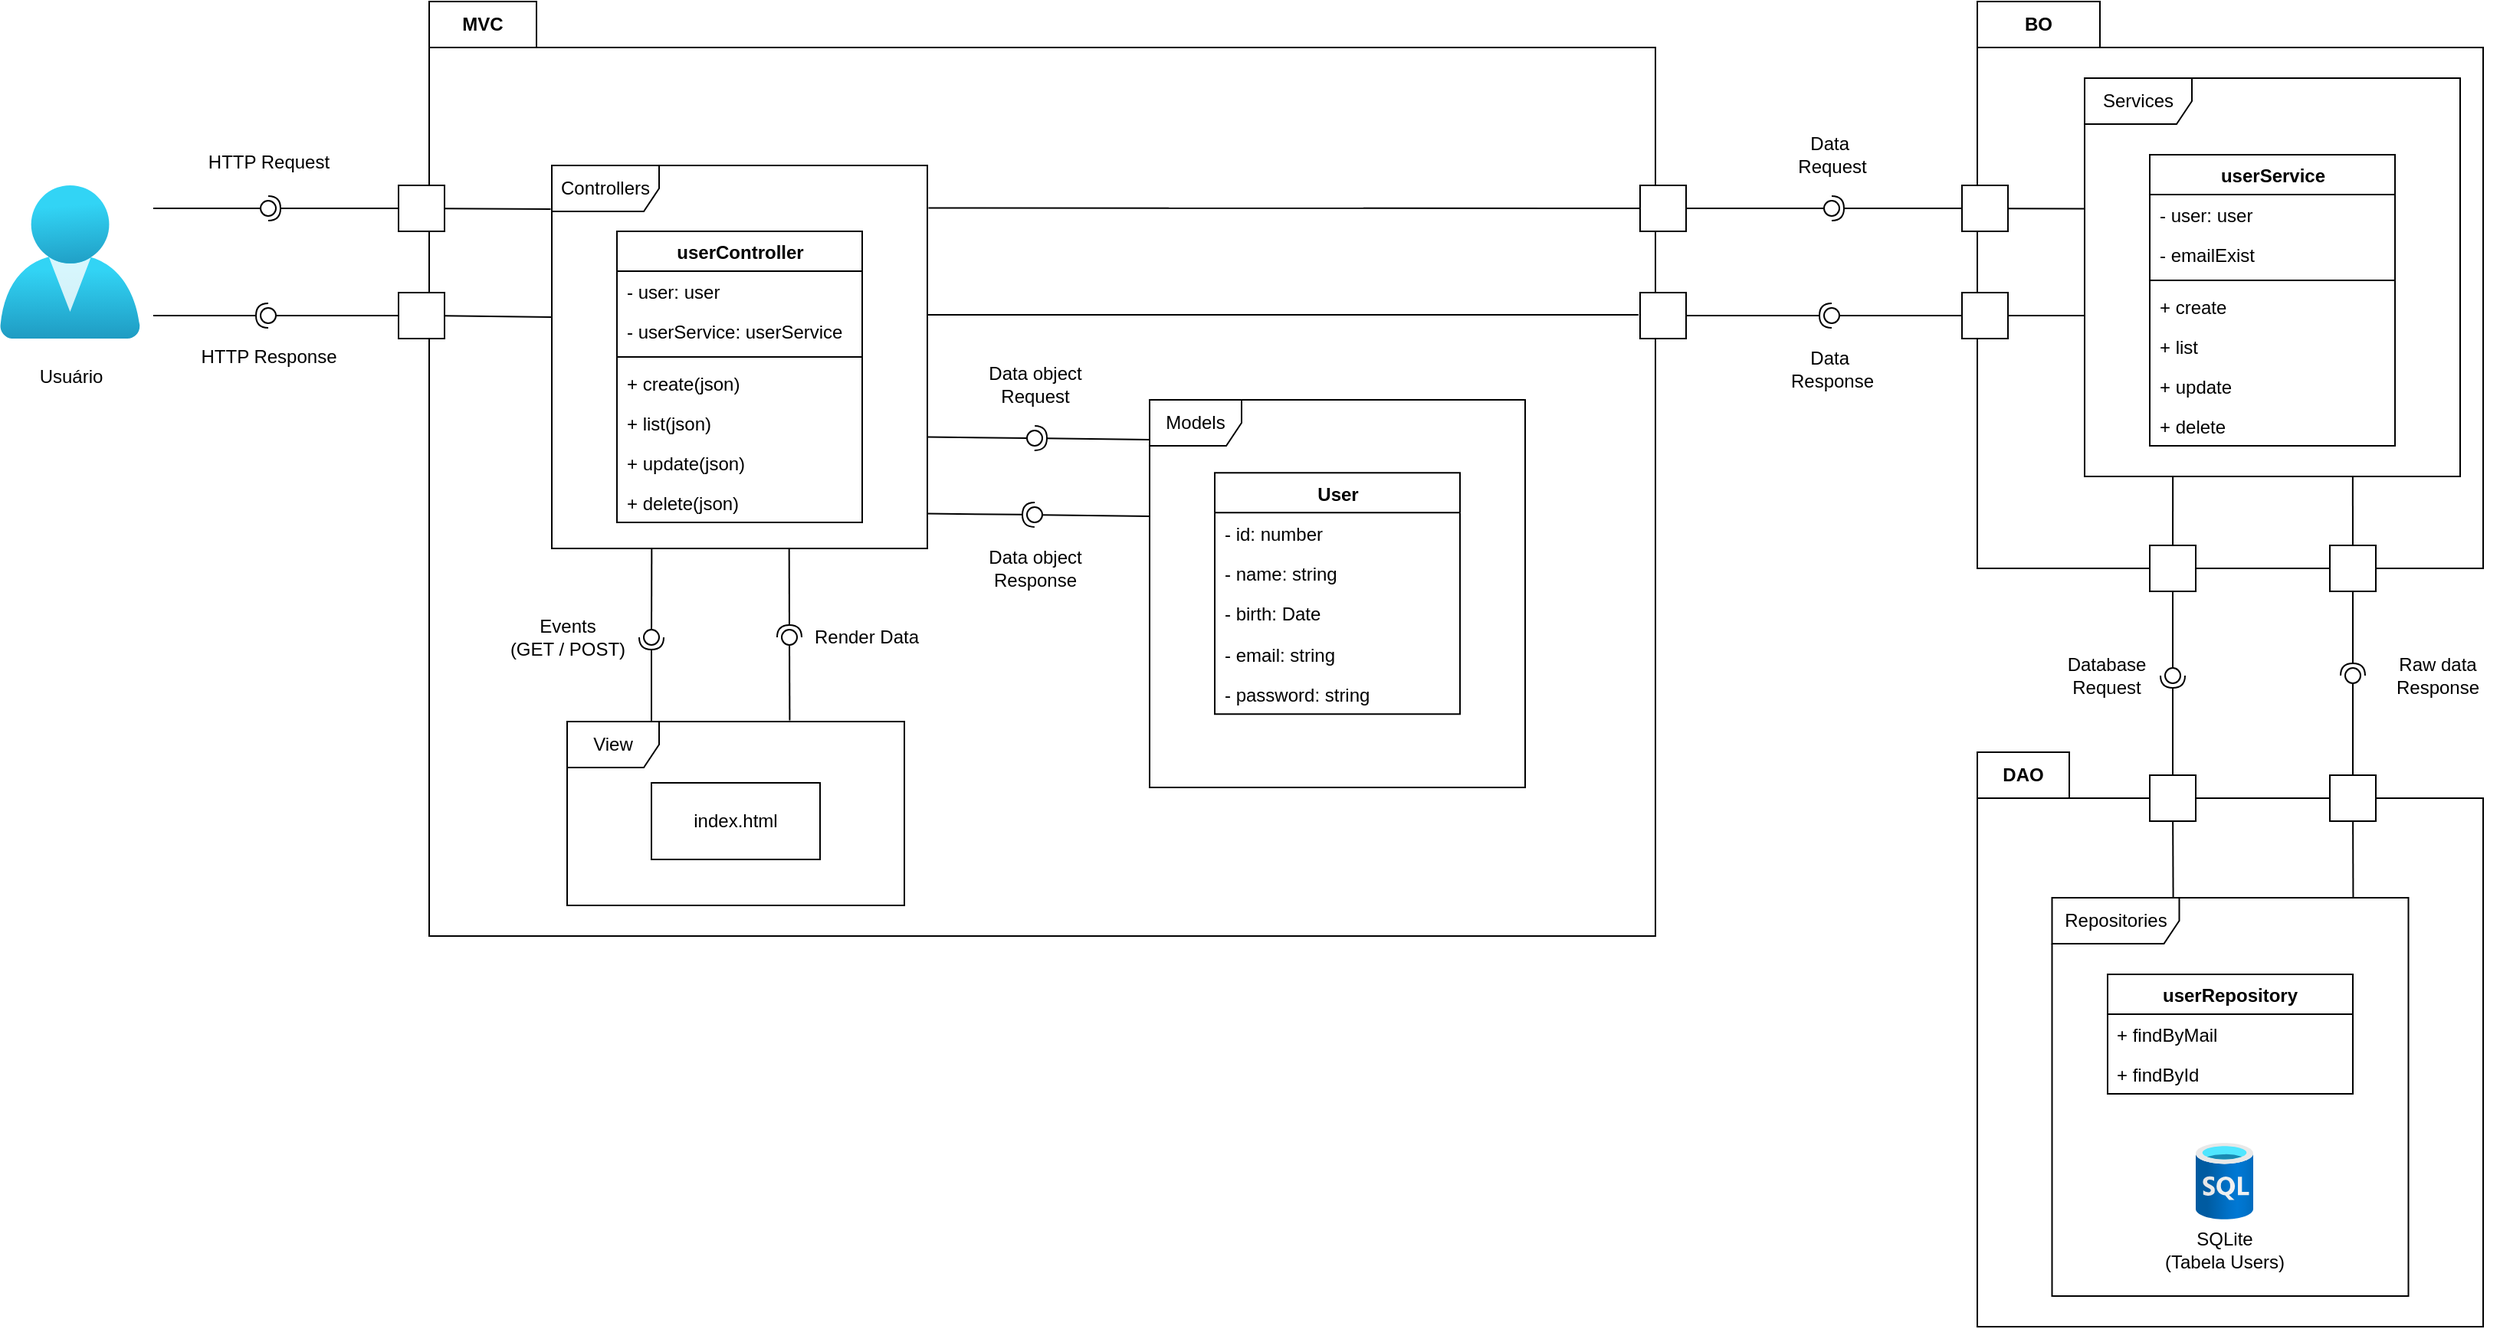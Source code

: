 <mxfile version="26.2.13">
  <diagram name="Atualização" id="VzDuWqRaXQA7QZk-H-lG">
    <mxGraphModel dx="924" dy="918" grid="1" gridSize="10" guides="1" tooltips="1" connect="1" arrows="1" fold="1" page="1" pageScale="1" pageWidth="827" pageHeight="1169" math="0" shadow="0">
      <root>
        <mxCell id="0" />
        <mxCell id="1" parent="0" />
        <mxCell id="c8jQrME3fnt5rOiOzMss-1" value="" style="image;aspect=fixed;html=1;points=[];align=center;fontSize=12;image=img/lib/azure2/identity/Users.svg;" parent="1" vertex="1">
          <mxGeometry x="940" y="210" width="91.43" height="100" as="geometry" />
        </mxCell>
        <mxCell id="c8jQrME3fnt5rOiOzMss-2" value="Usuário" style="text;html=1;align=center;verticalAlign=middle;resizable=0;points=[];autosize=1;strokeColor=none;fillColor=none;" parent="1" vertex="1">
          <mxGeometry x="955.72" y="320" width="60" height="30" as="geometry" />
        </mxCell>
        <mxCell id="c8jQrME3fnt5rOiOzMss-3" value="MVC" style="shape=folder;fontStyle=1;tabWidth=70;tabHeight=30;tabPosition=left;html=1;boundedLbl=1;labelInHeader=1;container=0;collapsible=0;whiteSpace=wrap;" parent="1" vertex="1">
          <mxGeometry x="1220" y="90" width="800" height="610" as="geometry" />
        </mxCell>
        <mxCell id="34Jqc-MmwKl0o0-0QdGp-11" value="" style="group" parent="1" vertex="1" connectable="0">
          <mxGeometry x="1310" y="560" width="220" height="120" as="geometry" />
        </mxCell>
        <mxCell id="DWd6SexhZ4o0Znv3LY-y-1" value="View" style="shape=umlFrame;whiteSpace=wrap;html=1;pointerEvents=0;shadow=0;" parent="34Jqc-MmwKl0o0-0QdGp-11" vertex="1">
          <mxGeometry width="220" height="120" as="geometry" />
        </mxCell>
        <mxCell id="DWd6SexhZ4o0Znv3LY-y-2" value="index.html" style="html=1;whiteSpace=wrap;" parent="34Jqc-MmwKl0o0-0QdGp-11" vertex="1">
          <mxGeometry x="55" y="40" width="110" height="50" as="geometry" />
        </mxCell>
        <mxCell id="34Jqc-MmwKl0o0-0QdGp-12" value="" style="group" parent="1" vertex="1" connectable="0">
          <mxGeometry x="1300" y="197" width="245" height="250" as="geometry" />
        </mxCell>
        <mxCell id="DWd6SexhZ4o0Znv3LY-y-10" value="Controllers" style="shape=umlFrame;whiteSpace=wrap;html=1;pointerEvents=0;width=70;height=30;" parent="34Jqc-MmwKl0o0-0QdGp-12" vertex="1">
          <mxGeometry width="245" height="250" as="geometry" />
        </mxCell>
        <mxCell id="DWd6SexhZ4o0Znv3LY-y-11" value="userController" style="swimlane;fontStyle=1;align=center;verticalAlign=top;childLayout=stackLayout;horizontal=1;startSize=26;horizontalStack=0;resizeParent=1;resizeParentMax=0;resizeLast=0;collapsible=1;marginBottom=0;whiteSpace=wrap;html=1;" parent="34Jqc-MmwKl0o0-0QdGp-12" vertex="1">
          <mxGeometry x="42.5" y="43" width="160" height="190" as="geometry" />
        </mxCell>
        <mxCell id="DWd6SexhZ4o0Znv3LY-y-12" value="- user: user" style="text;strokeColor=none;fillColor=none;align=left;verticalAlign=top;spacingLeft=4;spacingRight=4;overflow=hidden;rotatable=0;points=[[0,0.5],[1,0.5]];portConstraint=eastwest;whiteSpace=wrap;html=1;" parent="DWd6SexhZ4o0Znv3LY-y-11" vertex="1">
          <mxGeometry y="26" width="160" height="26" as="geometry" />
        </mxCell>
        <mxCell id="_AMsJBMfGugDP1ZQENXv-7" value="- userService: userService" style="text;strokeColor=none;fillColor=none;align=left;verticalAlign=top;spacingLeft=4;spacingRight=4;overflow=hidden;rotatable=0;points=[[0,0.5],[1,0.5]];portConstraint=eastwest;whiteSpace=wrap;html=1;" parent="DWd6SexhZ4o0Znv3LY-y-11" vertex="1">
          <mxGeometry y="52" width="160" height="26" as="geometry" />
        </mxCell>
        <mxCell id="DWd6SexhZ4o0Znv3LY-y-13" value="" style="line;strokeWidth=1;fillColor=none;align=left;verticalAlign=middle;spacingTop=-1;spacingLeft=3;spacingRight=3;rotatable=0;labelPosition=right;points=[];portConstraint=eastwest;strokeColor=inherit;" parent="DWd6SexhZ4o0Znv3LY-y-11" vertex="1">
          <mxGeometry y="78" width="160" height="8" as="geometry" />
        </mxCell>
        <mxCell id="DWd6SexhZ4o0Znv3LY-y-14" value="+ create(json)" style="text;strokeColor=none;fillColor=none;align=left;verticalAlign=top;spacingLeft=4;spacingRight=4;overflow=hidden;rotatable=0;points=[[0,0.5],[1,0.5]];portConstraint=eastwest;whiteSpace=wrap;html=1;" parent="DWd6SexhZ4o0Znv3LY-y-11" vertex="1">
          <mxGeometry y="86" width="160" height="26" as="geometry" />
        </mxCell>
        <mxCell id="DWd6SexhZ4o0Znv3LY-y-15" value="+ list(json)" style="text;strokeColor=none;fillColor=none;align=left;verticalAlign=top;spacingLeft=4;spacingRight=4;overflow=hidden;rotatable=0;points=[[0,0.5],[1,0.5]];portConstraint=eastwest;whiteSpace=wrap;html=1;" parent="DWd6SexhZ4o0Znv3LY-y-11" vertex="1">
          <mxGeometry y="112" width="160" height="26" as="geometry" />
        </mxCell>
        <mxCell id="DWd6SexhZ4o0Znv3LY-y-16" value="+ update(json)" style="text;strokeColor=none;fillColor=none;align=left;verticalAlign=top;spacingLeft=4;spacingRight=4;overflow=hidden;rotatable=0;points=[[0,0.5],[1,0.5]];portConstraint=eastwest;whiteSpace=wrap;html=1;" parent="DWd6SexhZ4o0Znv3LY-y-11" vertex="1">
          <mxGeometry y="138" width="160" height="26" as="geometry" />
        </mxCell>
        <mxCell id="DWd6SexhZ4o0Znv3LY-y-17" value="+ delete(json)" style="text;strokeColor=none;fillColor=none;align=left;verticalAlign=top;spacingLeft=4;spacingRight=4;overflow=hidden;rotatable=0;points=[[0,0.5],[1,0.5]];portConstraint=eastwest;whiteSpace=wrap;html=1;" parent="DWd6SexhZ4o0Znv3LY-y-11" vertex="1">
          <mxGeometry y="164" width="160" height="26" as="geometry" />
        </mxCell>
        <mxCell id="DsdAJ7uAf9FdxlnewxL9-2" value="" style="html=1;strokeColor=none;resizeWidth=1;resizeHeight=1;fillColor=none;part=1;connectable=0;allowArrows=0;deletable=0;whiteSpace=wrap;" parent="1" vertex="1">
          <mxGeometry x="2237.5" y="655" width="282.5" height="203" as="geometry">
            <mxPoint y="30" as="offset" />
          </mxGeometry>
        </mxCell>
        <mxCell id="nbx4ccASDViwXFDf85zo-10" value="" style="group" parent="1" vertex="1" connectable="0">
          <mxGeometry x="1690" y="350" width="245" height="253" as="geometry" />
        </mxCell>
        <mxCell id="DWd6SexhZ4o0Znv3LY-y-3" value="Models" style="shape=umlFrame;whiteSpace=wrap;html=1;pointerEvents=0;width=60;height=30;" parent="nbx4ccASDViwXFDf85zo-10" vertex="1">
          <mxGeometry width="245" height="253" as="geometry" />
        </mxCell>
        <mxCell id="DWd6SexhZ4o0Znv3LY-y-4" value="User" style="swimlane;fontStyle=1;align=center;verticalAlign=top;childLayout=stackLayout;horizontal=1;startSize=26;horizontalStack=0;resizeParent=1;resizeParentMax=0;resizeLast=0;collapsible=1;marginBottom=0;whiteSpace=wrap;html=1;" parent="nbx4ccASDViwXFDf85zo-10" vertex="1">
          <mxGeometry x="42.5" y="47.564" width="160" height="157.56" as="geometry">
            <mxRectangle x="760" y="300" width="70" height="30" as="alternateBounds" />
          </mxGeometry>
        </mxCell>
        <mxCell id="DWd6SexhZ4o0Znv3LY-y-5" value="- id: number" style="text;strokeColor=none;fillColor=none;align=left;verticalAlign=top;spacingLeft=4;spacingRight=4;overflow=hidden;rotatable=0;points=[[0,0.5],[1,0.5]];portConstraint=eastwest;whiteSpace=wrap;html=1;" parent="DWd6SexhZ4o0Znv3LY-y-4" vertex="1">
          <mxGeometry y="26" width="160" height="26.312" as="geometry" />
        </mxCell>
        <mxCell id="DWd6SexhZ4o0Znv3LY-y-6" value="- name: string" style="text;strokeColor=none;fillColor=none;align=left;verticalAlign=top;spacingLeft=4;spacingRight=4;overflow=hidden;rotatable=0;points=[[0,0.5],[1,0.5]];portConstraint=eastwest;whiteSpace=wrap;html=1;" parent="DWd6SexhZ4o0Znv3LY-y-4" vertex="1">
          <mxGeometry y="52.312" width="160" height="26.312" as="geometry" />
        </mxCell>
        <mxCell id="DWd6SexhZ4o0Znv3LY-y-7" value="- birth: Date" style="text;strokeColor=none;fillColor=none;align=left;verticalAlign=top;spacingLeft=4;spacingRight=4;overflow=hidden;rotatable=0;points=[[0,0.5],[1,0.5]];portConstraint=eastwest;whiteSpace=wrap;html=1;" parent="DWd6SexhZ4o0Znv3LY-y-4" vertex="1">
          <mxGeometry y="78.624" width="160" height="26.312" as="geometry" />
        </mxCell>
        <mxCell id="DWd6SexhZ4o0Znv3LY-y-8" value="- email: string" style="text;strokeColor=none;fillColor=none;align=left;verticalAlign=top;spacingLeft=4;spacingRight=4;overflow=hidden;rotatable=0;points=[[0,0.5],[1,0.5]];portConstraint=eastwest;whiteSpace=wrap;html=1;" parent="DWd6SexhZ4o0Znv3LY-y-4" vertex="1">
          <mxGeometry y="104.936" width="160" height="26.312" as="geometry" />
        </mxCell>
        <mxCell id="DWd6SexhZ4o0Znv3LY-y-9" value="- password: string" style="text;strokeColor=none;fillColor=none;align=left;verticalAlign=top;spacingLeft=4;spacingRight=4;overflow=hidden;rotatable=0;points=[[0,0.5],[1,0.5]];portConstraint=eastwest;whiteSpace=wrap;html=1;" parent="DWd6SexhZ4o0Znv3LY-y-4" vertex="1">
          <mxGeometry y="131.248" width="160" height="26.312" as="geometry" />
        </mxCell>
        <mxCell id="0CC2OAxYhJhXeJPqgxm6-1" value="" style="html=1;rounded=0;" parent="1" vertex="1">
          <mxGeometry x="1200" y="210" width="30" height="30" as="geometry" />
        </mxCell>
        <mxCell id="0CC2OAxYhJhXeJPqgxm6-4" value="" style="html=1;rounded=0;" parent="1" vertex="1">
          <mxGeometry x="1200" y="280" width="30" height="30" as="geometry" />
        </mxCell>
        <mxCell id="0CC2OAxYhJhXeJPqgxm6-5" value="" style="rounded=0;orthogonalLoop=1;jettySize=auto;html=1;endArrow=halfCircle;endFill=0;endSize=6;strokeWidth=1;sketch=0;" parent="1" source="0CC2OAxYhJhXeJPqgxm6-1" target="0CC2OAxYhJhXeJPqgxm6-7" edge="1">
          <mxGeometry relative="1" as="geometry">
            <mxPoint x="1280" y="325" as="sourcePoint" />
          </mxGeometry>
        </mxCell>
        <mxCell id="0CC2OAxYhJhXeJPqgxm6-6" value="" style="rounded=0;orthogonalLoop=1;jettySize=auto;html=1;endArrow=oval;endFill=0;sketch=0;sourcePerimeterSpacing=0;targetPerimeterSpacing=0;endSize=10;" parent="1" target="0CC2OAxYhJhXeJPqgxm6-7" edge="1">
          <mxGeometry relative="1" as="geometry">
            <mxPoint x="1040" y="225" as="sourcePoint" />
          </mxGeometry>
        </mxCell>
        <mxCell id="0CC2OAxYhJhXeJPqgxm6-7" value="" style="ellipse;whiteSpace=wrap;html=1;align=center;aspect=fixed;fillColor=none;strokeColor=none;resizable=0;perimeter=centerPerimeter;rotatable=0;allowArrows=0;points=[];outlineConnect=1;" parent="1" vertex="1">
          <mxGeometry x="1110" y="220" width="10" height="10" as="geometry" />
        </mxCell>
        <mxCell id="EeE9-qU7ZfNwyQPFn_cD-1" value="" style="rounded=0;orthogonalLoop=1;jettySize=auto;html=1;endArrow=halfCircle;endFill=0;endSize=6;strokeWidth=1;sketch=0;" parent="1" target="EeE9-qU7ZfNwyQPFn_cD-3" edge="1">
          <mxGeometry relative="1" as="geometry">
            <mxPoint x="1040" y="295" as="sourcePoint" />
          </mxGeometry>
        </mxCell>
        <mxCell id="EeE9-qU7ZfNwyQPFn_cD-2" value="" style="rounded=0;orthogonalLoop=1;jettySize=auto;html=1;endArrow=oval;endFill=0;sketch=0;sourcePerimeterSpacing=0;targetPerimeterSpacing=0;endSize=10;" parent="1" source="0CC2OAxYhJhXeJPqgxm6-4" target="EeE9-qU7ZfNwyQPFn_cD-3" edge="1">
          <mxGeometry relative="1" as="geometry">
            <mxPoint x="1170" y="275" as="sourcePoint" />
          </mxGeometry>
        </mxCell>
        <mxCell id="EeE9-qU7ZfNwyQPFn_cD-3" value="" style="ellipse;whiteSpace=wrap;html=1;align=center;aspect=fixed;fillColor=none;strokeColor=none;resizable=0;perimeter=centerPerimeter;rotatable=0;allowArrows=0;points=[];outlineConnect=1;" parent="1" vertex="1">
          <mxGeometry x="1110" y="290" width="10" height="10" as="geometry" />
        </mxCell>
        <mxCell id="NHypde6mg1Lnjsp9_-ev-1" value="HTTP Request" style="text;html=1;align=center;verticalAlign=middle;resizable=0;points=[];autosize=1;strokeColor=none;fillColor=none;" parent="1" vertex="1">
          <mxGeometry x="1065" y="180" width="100" height="30" as="geometry" />
        </mxCell>
        <mxCell id="mA3DSsyI6r67D0hG2e7t-1" value="HTTP Response" style="text;html=1;align=center;verticalAlign=middle;resizable=0;points=[];autosize=1;strokeColor=none;fillColor=none;" parent="1" vertex="1">
          <mxGeometry x="1060" y="307" width="110" height="30" as="geometry" />
        </mxCell>
        <mxCell id="wwPSnV2CTyXLGhhKyobP-3" value="" style="endArrow=none;html=1;rounded=0;entryX=-0.003;entryY=0.114;entryDx=0;entryDy=0;entryPerimeter=0;" parent="1" source="0CC2OAxYhJhXeJPqgxm6-1" target="DWd6SexhZ4o0Znv3LY-y-10" edge="1">
          <mxGeometry width="50" height="50" relative="1" as="geometry">
            <mxPoint x="1320" y="310" as="sourcePoint" />
            <mxPoint x="1370" y="260" as="targetPoint" />
          </mxGeometry>
        </mxCell>
        <mxCell id="wwPSnV2CTyXLGhhKyobP-4" value="" style="endArrow=none;html=1;rounded=0;" parent="1" source="0CC2OAxYhJhXeJPqgxm6-4" edge="1">
          <mxGeometry width="50" height="50" relative="1" as="geometry">
            <mxPoint x="1320" y="310" as="sourcePoint" />
            <mxPoint x="1300" y="296" as="targetPoint" />
          </mxGeometry>
        </mxCell>
        <mxCell id="AVn4gOU2MKbjJYuqz2pO-1" value="" style="rounded=0;orthogonalLoop=1;jettySize=auto;html=1;endArrow=halfCircle;endFill=0;endSize=6;strokeWidth=1;sketch=0;" parent="1" target="AVn4gOU2MKbjJYuqz2pO-3" edge="1">
          <mxGeometry relative="1" as="geometry">
            <mxPoint x="1690" y="376" as="sourcePoint" />
          </mxGeometry>
        </mxCell>
        <mxCell id="AVn4gOU2MKbjJYuqz2pO-2" value="" style="rounded=0;orthogonalLoop=1;jettySize=auto;html=1;endArrow=oval;endFill=0;sketch=0;sourcePerimeterSpacing=0;targetPerimeterSpacing=0;endSize=10;exitX=1.002;exitY=0.709;exitDx=0;exitDy=0;exitPerimeter=0;" parent="1" source="DWd6SexhZ4o0Znv3LY-y-10" target="AVn4gOU2MKbjJYuqz2pO-3" edge="1">
          <mxGeometry relative="1" as="geometry">
            <mxPoint x="1650" y="335" as="sourcePoint" />
          </mxGeometry>
        </mxCell>
        <mxCell id="AVn4gOU2MKbjJYuqz2pO-3" value="" style="ellipse;whiteSpace=wrap;html=1;align=center;aspect=fixed;fillColor=none;strokeColor=none;resizable=0;perimeter=centerPerimeter;rotatable=0;allowArrows=0;points=[];outlineConnect=1;" parent="1" vertex="1">
          <mxGeometry x="1610" y="370" width="10" height="10" as="geometry" />
        </mxCell>
        <mxCell id="1sxHXUsFtJAXMX4OD3j4-1" value="" style="rounded=0;orthogonalLoop=1;jettySize=auto;html=1;endArrow=halfCircle;endFill=0;endSize=6;strokeWidth=1;sketch=0;exitX=1;exitY=0.909;exitDx=0;exitDy=0;exitPerimeter=0;" parent="1" source="DWd6SexhZ4o0Znv3LY-y-10" target="1sxHXUsFtJAXMX4OD3j4-3" edge="1">
          <mxGeometry relative="1" as="geometry">
            <mxPoint x="1550" y="424" as="sourcePoint" />
          </mxGeometry>
        </mxCell>
        <mxCell id="1sxHXUsFtJAXMX4OD3j4-2" value="" style="rounded=0;orthogonalLoop=1;jettySize=auto;html=1;endArrow=oval;endFill=0;sketch=0;sourcePerimeterSpacing=0;targetPerimeterSpacing=0;endSize=10;" parent="1" target="1sxHXUsFtJAXMX4OD3j4-3" edge="1">
          <mxGeometry relative="1" as="geometry">
            <mxPoint x="1690" y="426" as="sourcePoint" />
          </mxGeometry>
        </mxCell>
        <mxCell id="1sxHXUsFtJAXMX4OD3j4-3" value="" style="ellipse;whiteSpace=wrap;html=1;align=center;aspect=fixed;fillColor=none;strokeColor=none;resizable=0;perimeter=centerPerimeter;rotatable=0;allowArrows=0;points=[];outlineConnect=1;" parent="1" vertex="1">
          <mxGeometry x="1610" y="420" width="10" height="10" as="geometry" />
        </mxCell>
        <mxCell id="j_OXnM-JxhQQ7ygkO0Mj-1" value="Data object&lt;div&gt;Request&lt;/div&gt;" style="text;html=1;align=center;verticalAlign=middle;resizable=0;points=[];autosize=1;strokeColor=none;fillColor=none;" parent="1" vertex="1">
          <mxGeometry x="1575" y="320" width="80" height="40" as="geometry" />
        </mxCell>
        <mxCell id="uSoIaVkswLJ2dp4BAqMq-1" value="Data object&lt;div&gt;Response&lt;/div&gt;" style="text;html=1;align=center;verticalAlign=middle;resizable=0;points=[];autosize=1;strokeColor=none;fillColor=none;" parent="1" vertex="1">
          <mxGeometry x="1575" y="440" width="80" height="40" as="geometry" />
        </mxCell>
        <mxCell id="Z_NDM8bF3_LGKxgrnC12-1" value="" style="rounded=0;orthogonalLoop=1;jettySize=auto;html=1;endArrow=halfCircle;endFill=0;endSize=6;strokeWidth=1;sketch=0;exitX=0.25;exitY=-0.004;exitDx=0;exitDy=0;exitPerimeter=0;" parent="1" source="DWd6SexhZ4o0Znv3LY-y-1" target="Z_NDM8bF3_LGKxgrnC12-3" edge="1">
          <mxGeometry relative="1" as="geometry">
            <mxPoint x="1620" y="405" as="sourcePoint" />
          </mxGeometry>
        </mxCell>
        <mxCell id="Z_NDM8bF3_LGKxgrnC12-2" value="" style="rounded=0;orthogonalLoop=1;jettySize=auto;html=1;endArrow=oval;endFill=0;sketch=0;sourcePerimeterSpacing=0;targetPerimeterSpacing=0;endSize=10;exitX=0.266;exitY=1.002;exitDx=0;exitDy=0;exitPerimeter=0;" parent="1" source="DWd6SexhZ4o0Znv3LY-y-10" target="Z_NDM8bF3_LGKxgrnC12-3" edge="1">
          <mxGeometry relative="1" as="geometry">
            <mxPoint x="1580" y="405" as="sourcePoint" />
          </mxGeometry>
        </mxCell>
        <mxCell id="Z_NDM8bF3_LGKxgrnC12-3" value="" style="ellipse;whiteSpace=wrap;html=1;align=center;aspect=fixed;fillColor=none;strokeColor=none;resizable=0;perimeter=centerPerimeter;rotatable=0;allowArrows=0;points=[];outlineConnect=1;" parent="1" vertex="1">
          <mxGeometry x="1360" y="500" width="10" height="10" as="geometry" />
        </mxCell>
        <mxCell id="H2l8OedYrXygQlphIoes-1" value="" style="rounded=0;orthogonalLoop=1;jettySize=auto;html=1;endArrow=halfCircle;endFill=0;endSize=6;strokeWidth=1;sketch=0;exitX=0.632;exitY=1;exitDx=0;exitDy=0;exitPerimeter=0;" parent="1" source="DWd6SexhZ4o0Znv3LY-y-10" target="H2l8OedYrXygQlphIoes-3" edge="1">
          <mxGeometry relative="1" as="geometry">
            <mxPoint x="1450" y="450" as="sourcePoint" />
          </mxGeometry>
        </mxCell>
        <mxCell id="H2l8OedYrXygQlphIoes-2" value="" style="rounded=0;orthogonalLoop=1;jettySize=auto;html=1;endArrow=oval;endFill=0;sketch=0;sourcePerimeterSpacing=0;targetPerimeterSpacing=0;endSize=10;exitX=0.66;exitY=-0.006;exitDx=0;exitDy=0;exitPerimeter=0;" parent="1" source="DWd6SexhZ4o0Znv3LY-y-1" target="H2l8OedYrXygQlphIoes-3" edge="1">
          <mxGeometry relative="1" as="geometry">
            <mxPoint x="1440" y="495" as="sourcePoint" />
          </mxGeometry>
        </mxCell>
        <mxCell id="H2l8OedYrXygQlphIoes-3" value="" style="ellipse;whiteSpace=wrap;html=1;align=center;aspect=fixed;fillColor=none;strokeColor=none;resizable=0;perimeter=centerPerimeter;rotatable=0;allowArrows=0;points=[];outlineConnect=1;" parent="1" vertex="1">
          <mxGeometry x="1450" y="500" width="10" height="10" as="geometry" />
        </mxCell>
        <mxCell id="GuJXoGsQFjhVKwPXx_Sg-1" value="&lt;span style=&quot;background-color: transparent; color: light-dark(rgb(0, 0, 0), rgb(255, 255, 255));&quot;&gt;Events&lt;/span&gt;&lt;div&gt;(GET / POST)&lt;/div&gt;" style="text;html=1;align=center;verticalAlign=middle;resizable=0;points=[];autosize=1;strokeColor=none;fillColor=none;" parent="1" vertex="1">
          <mxGeometry x="1260" y="485" width="100" height="40" as="geometry" />
        </mxCell>
        <mxCell id="_AMsJBMfGugDP1ZQENXv-1" value="Render Data" style="text;html=1;align=center;verticalAlign=middle;resizable=0;points=[];autosize=1;strokeColor=none;fillColor=none;" parent="1" vertex="1">
          <mxGeometry x="1460" y="490" width="90" height="30" as="geometry" />
        </mxCell>
        <mxCell id="_AMsJBMfGugDP1ZQENXv-2" value="" style="html=1;rounded=0;" parent="1" vertex="1">
          <mxGeometry x="2010" y="210" width="30" height="30" as="geometry" />
        </mxCell>
        <mxCell id="_AMsJBMfGugDP1ZQENXv-3" value="" style="html=1;rounded=0;" parent="1" vertex="1">
          <mxGeometry x="2010" y="280" width="30" height="30" as="geometry" />
        </mxCell>
        <mxCell id="_AMsJBMfGugDP1ZQENXv-4" value="" style="endArrow=none;html=1;rounded=0;exitX=1.003;exitY=0.111;exitDx=0;exitDy=0;exitPerimeter=0;" parent="1" source="DWd6SexhZ4o0Znv3LY-y-10" target="_AMsJBMfGugDP1ZQENXv-2" edge="1">
          <mxGeometry width="50" height="50" relative="1" as="geometry">
            <mxPoint x="1760" y="370" as="sourcePoint" />
            <mxPoint x="1810" y="320" as="targetPoint" />
          </mxGeometry>
        </mxCell>
        <mxCell id="_AMsJBMfGugDP1ZQENXv-5" value="" style="endArrow=none;html=1;rounded=0;exitX=1.003;exitY=0.111;exitDx=0;exitDy=0;exitPerimeter=0;" parent="1" edge="1">
          <mxGeometry width="50" height="50" relative="1" as="geometry">
            <mxPoint x="1545" y="294.52" as="sourcePoint" />
            <mxPoint x="2009" y="294.52" as="targetPoint" />
          </mxGeometry>
        </mxCell>
        <mxCell id="z1_fMm11V1FeOPK-AZ0X-1" value="" style="rounded=0;orthogonalLoop=1;jettySize=auto;html=1;endArrow=halfCircle;endFill=0;endSize=6;strokeWidth=1;sketch=0;" parent="1" source="z1_fMm11V1FeOPK-AZ0X-4" target="z1_fMm11V1FeOPK-AZ0X-3" edge="1">
          <mxGeometry relative="1" as="geometry">
            <mxPoint x="1970" y="445" as="sourcePoint" />
          </mxGeometry>
        </mxCell>
        <mxCell id="z1_fMm11V1FeOPK-AZ0X-2" value="" style="rounded=0;orthogonalLoop=1;jettySize=auto;html=1;endArrow=oval;endFill=0;sketch=0;sourcePerimeterSpacing=0;targetPerimeterSpacing=0;endSize=10;" parent="1" source="_AMsJBMfGugDP1ZQENXv-2" target="z1_fMm11V1FeOPK-AZ0X-3" edge="1">
          <mxGeometry relative="1" as="geometry">
            <mxPoint x="1930" y="445" as="sourcePoint" />
          </mxGeometry>
        </mxCell>
        <mxCell id="z1_fMm11V1FeOPK-AZ0X-3" value="" style="ellipse;whiteSpace=wrap;html=1;align=center;aspect=fixed;fillColor=none;strokeColor=none;resizable=0;perimeter=centerPerimeter;rotatable=0;allowArrows=0;points=[];outlineConnect=1;" parent="1" vertex="1">
          <mxGeometry x="2130" y="220" width="10" height="10" as="geometry" />
        </mxCell>
        <mxCell id="34Jqc-MmwKl0o0-0QdGp-1" value="BO" style="shape=folder;fontStyle=1;tabWidth=80;tabHeight=30;tabPosition=left;html=1;boundedLbl=1;labelInHeader=1;container=0;collapsible=0;whiteSpace=wrap;" parent="1" vertex="1">
          <mxGeometry x="2230" y="90" width="330" height="370" as="geometry" />
        </mxCell>
        <mxCell id="34Jqc-MmwKl0o0-0QdGp-2" value="Services" style="shape=umlFrame;whiteSpace=wrap;html=1;pointerEvents=0;width=70;height=30;" parent="1" vertex="1">
          <mxGeometry x="2300" y="140" width="245" height="260" as="geometry" />
        </mxCell>
        <mxCell id="34Jqc-MmwKl0o0-0QdGp-3" value="userService" style="swimlane;fontStyle=1;align=center;verticalAlign=top;childLayout=stackLayout;horizontal=1;startSize=26;horizontalStack=0;resizeParent=1;resizeParentMax=0;resizeLast=0;collapsible=1;marginBottom=0;whiteSpace=wrap;html=1;" parent="1" vertex="1">
          <mxGeometry x="2342.5" y="190" width="160" height="190" as="geometry" />
        </mxCell>
        <mxCell id="34Jqc-MmwKl0o0-0QdGp-4" value="- user: user" style="text;strokeColor=none;fillColor=none;align=left;verticalAlign=top;spacingLeft=4;spacingRight=4;overflow=hidden;rotatable=0;points=[[0,0.5],[1,0.5]];portConstraint=eastwest;whiteSpace=wrap;html=1;" parent="34Jqc-MmwKl0o0-0QdGp-3" vertex="1">
          <mxGeometry y="26" width="160" height="26" as="geometry" />
        </mxCell>
        <mxCell id="34Jqc-MmwKl0o0-0QdGp-5" value="- emailExist" style="text;strokeColor=none;fillColor=none;align=left;verticalAlign=top;spacingLeft=4;spacingRight=4;overflow=hidden;rotatable=0;points=[[0,0.5],[1,0.5]];portConstraint=eastwest;whiteSpace=wrap;html=1;" parent="34Jqc-MmwKl0o0-0QdGp-3" vertex="1">
          <mxGeometry y="52" width="160" height="26" as="geometry" />
        </mxCell>
        <mxCell id="34Jqc-MmwKl0o0-0QdGp-6" value="" style="line;strokeWidth=1;fillColor=none;align=left;verticalAlign=middle;spacingTop=-1;spacingLeft=3;spacingRight=3;rotatable=0;labelPosition=right;points=[];portConstraint=eastwest;strokeColor=inherit;" parent="34Jqc-MmwKl0o0-0QdGp-3" vertex="1">
          <mxGeometry y="78" width="160" height="8" as="geometry" />
        </mxCell>
        <mxCell id="34Jqc-MmwKl0o0-0QdGp-7" value="+ create" style="text;strokeColor=none;fillColor=none;align=left;verticalAlign=top;spacingLeft=4;spacingRight=4;overflow=hidden;rotatable=0;points=[[0,0.5],[1,0.5]];portConstraint=eastwest;whiteSpace=wrap;html=1;" parent="34Jqc-MmwKl0o0-0QdGp-3" vertex="1">
          <mxGeometry y="86" width="160" height="26" as="geometry" />
        </mxCell>
        <mxCell id="34Jqc-MmwKl0o0-0QdGp-8" value="+ list" style="text;strokeColor=none;fillColor=none;align=left;verticalAlign=top;spacingLeft=4;spacingRight=4;overflow=hidden;rotatable=0;points=[[0,0.5],[1,0.5]];portConstraint=eastwest;whiteSpace=wrap;html=1;" parent="34Jqc-MmwKl0o0-0QdGp-3" vertex="1">
          <mxGeometry y="112" width="160" height="26" as="geometry" />
        </mxCell>
        <mxCell id="34Jqc-MmwKl0o0-0QdGp-9" value="+ update" style="text;strokeColor=none;fillColor=none;align=left;verticalAlign=top;spacingLeft=4;spacingRight=4;overflow=hidden;rotatable=0;points=[[0,0.5],[1,0.5]];portConstraint=eastwest;whiteSpace=wrap;html=1;" parent="34Jqc-MmwKl0o0-0QdGp-3" vertex="1">
          <mxGeometry y="138" width="160" height="26" as="geometry" />
        </mxCell>
        <mxCell id="34Jqc-MmwKl0o0-0QdGp-10" value="+ delete" style="text;strokeColor=none;fillColor=none;align=left;verticalAlign=top;spacingLeft=4;spacingRight=4;overflow=hidden;rotatable=0;points=[[0,0.5],[1,0.5]];portConstraint=eastwest;whiteSpace=wrap;html=1;" parent="34Jqc-MmwKl0o0-0QdGp-3" vertex="1">
          <mxGeometry y="164" width="160" height="26" as="geometry" />
        </mxCell>
        <mxCell id="z1_fMm11V1FeOPK-AZ0X-4" value="" style="html=1;rounded=0;" parent="1" vertex="1">
          <mxGeometry x="2220" y="210" width="30" height="30" as="geometry" />
        </mxCell>
        <mxCell id="z1_fMm11V1FeOPK-AZ0X-5" value="" style="html=1;rounded=0;" parent="1" vertex="1">
          <mxGeometry x="2342.5" y="445" width="30" height="30" as="geometry" />
        </mxCell>
        <mxCell id="z1_fMm11V1FeOPK-AZ0X-6" value="" style="html=1;rounded=0;" parent="1" vertex="1">
          <mxGeometry x="2460" y="445" width="30" height="30" as="geometry" />
        </mxCell>
        <mxCell id="DsdAJ7uAf9FdxlnewxL9-1" value="DAO" style="shape=folder;fontStyle=1;tabWidth=60;tabHeight=30;tabPosition=left;html=1;boundedLbl=1;labelInHeader=1;container=0;collapsible=0;whiteSpace=wrap;" parent="1" vertex="1">
          <mxGeometry x="2230" y="580" width="330" height="375" as="geometry" />
        </mxCell>
        <mxCell id="DsdAJ7uAf9FdxlnewxL9-3" value="Repositories" style="shape=umlFrame;whiteSpace=wrap;html=1;pointerEvents=0;width=83;height=30;" parent="1" vertex="1">
          <mxGeometry x="2278.75" y="675" width="232.5" height="260" as="geometry" />
        </mxCell>
        <mxCell id="DsdAJ7uAf9FdxlnewxL9-4" value="" style="image;aspect=fixed;html=1;points=[];align=center;fontSize=12;image=img/lib/azure2/databases/SQL_Database.svg;" parent="1" vertex="1">
          <mxGeometry x="2372.5" y="835" width="37.5" height="50" as="geometry" />
        </mxCell>
        <mxCell id="DsdAJ7uAf9FdxlnewxL9-5" value="SQLite&lt;div&gt;(Tabela Users)&lt;/div&gt;" style="text;html=1;align=center;verticalAlign=middle;resizable=0;points=[];autosize=1;strokeColor=none;fillColor=none;" parent="1" vertex="1">
          <mxGeometry x="2341.25" y="885" width="100" height="40" as="geometry" />
        </mxCell>
        <mxCell id="nbx4ccASDViwXFDf85zo-1" value="userRepository" style="swimlane;fontStyle=1;align=center;verticalAlign=top;childLayout=stackLayout;horizontal=1;startSize=26;horizontalStack=0;resizeParent=1;resizeParentMax=0;resizeLast=0;collapsible=1;marginBottom=0;whiteSpace=wrap;html=1;" parent="1" vertex="1">
          <mxGeometry x="2315" y="725" width="160" height="78" as="geometry" />
        </mxCell>
        <mxCell id="nbx4ccASDViwXFDf85zo-5" value="+ findByMail" style="text;strokeColor=none;fillColor=none;align=left;verticalAlign=top;spacingLeft=4;spacingRight=4;overflow=hidden;rotatable=0;points=[[0,0.5],[1,0.5]];portConstraint=eastwest;whiteSpace=wrap;html=1;" parent="nbx4ccASDViwXFDf85zo-1" vertex="1">
          <mxGeometry y="26" width="160" height="26" as="geometry" />
        </mxCell>
        <mxCell id="nbx4ccASDViwXFDf85zo-6" value="+ findById" style="text;strokeColor=none;fillColor=none;align=left;verticalAlign=top;spacingLeft=4;spacingRight=4;overflow=hidden;rotatable=0;points=[[0,0.5],[1,0.5]];portConstraint=eastwest;whiteSpace=wrap;html=1;" parent="nbx4ccASDViwXFDf85zo-1" vertex="1">
          <mxGeometry y="52" width="160" height="26" as="geometry" />
        </mxCell>
        <mxCell id="z1_fMm11V1FeOPK-AZ0X-8" value="" style="html=1;rounded=0;" parent="1" vertex="1">
          <mxGeometry x="2342.5" y="595" width="30" height="30" as="geometry" />
        </mxCell>
        <mxCell id="z1_fMm11V1FeOPK-AZ0X-9" value="" style="html=1;rounded=0;" parent="1" vertex="1">
          <mxGeometry x="2460" y="595" width="30" height="30" as="geometry" />
        </mxCell>
        <mxCell id="z1_fMm11V1FeOPK-AZ0X-10" value="" style="rounded=0;orthogonalLoop=1;jettySize=auto;html=1;endArrow=halfCircle;endFill=0;endSize=6;strokeWidth=1;sketch=0;" parent="1" source="_AMsJBMfGugDP1ZQENXv-3" target="z1_fMm11V1FeOPK-AZ0X-12" edge="1">
          <mxGeometry relative="1" as="geometry">
            <mxPoint x="1780" y="425" as="sourcePoint" />
          </mxGeometry>
        </mxCell>
        <mxCell id="z1_fMm11V1FeOPK-AZ0X-11" value="" style="rounded=0;orthogonalLoop=1;jettySize=auto;html=1;endArrow=oval;endFill=0;sketch=0;sourcePerimeterSpacing=0;targetPerimeterSpacing=0;endSize=10;" parent="1" source="z1_fMm11V1FeOPK-AZ0X-13" target="z1_fMm11V1FeOPK-AZ0X-12" edge="1">
          <mxGeometry relative="1" as="geometry">
            <mxPoint x="2250" y="310" as="sourcePoint" />
          </mxGeometry>
        </mxCell>
        <mxCell id="z1_fMm11V1FeOPK-AZ0X-12" value="" style="ellipse;whiteSpace=wrap;html=1;align=center;aspect=fixed;fillColor=none;strokeColor=none;resizable=0;perimeter=centerPerimeter;rotatable=0;allowArrows=0;points=[];outlineConnect=1;" parent="1" vertex="1">
          <mxGeometry x="2130" y="290" width="10" height="10" as="geometry" />
        </mxCell>
        <mxCell id="z1_fMm11V1FeOPK-AZ0X-13" value="" style="html=1;rounded=0;" parent="1" vertex="1">
          <mxGeometry x="2220" y="280" width="30" height="30" as="geometry" />
        </mxCell>
        <mxCell id="z1_fMm11V1FeOPK-AZ0X-14" value="" style="rounded=0;orthogonalLoop=1;jettySize=auto;html=1;endArrow=halfCircle;endFill=0;endSize=6;strokeWidth=1;sketch=0;" parent="1" source="z1_fMm11V1FeOPK-AZ0X-8" target="z1_fMm11V1FeOPK-AZ0X-16" edge="1">
          <mxGeometry relative="1" as="geometry">
            <mxPoint x="2210" y="495" as="sourcePoint" />
          </mxGeometry>
        </mxCell>
        <mxCell id="z1_fMm11V1FeOPK-AZ0X-15" value="" style="rounded=0;orthogonalLoop=1;jettySize=auto;html=1;endArrow=oval;endFill=0;sketch=0;sourcePerimeterSpacing=0;targetPerimeterSpacing=0;endSize=10;" parent="1" source="z1_fMm11V1FeOPK-AZ0X-5" target="z1_fMm11V1FeOPK-AZ0X-16" edge="1">
          <mxGeometry relative="1" as="geometry">
            <mxPoint x="2170" y="495" as="sourcePoint" />
          </mxGeometry>
        </mxCell>
        <mxCell id="z1_fMm11V1FeOPK-AZ0X-16" value="" style="ellipse;whiteSpace=wrap;html=1;align=center;aspect=fixed;fillColor=none;strokeColor=none;resizable=0;perimeter=centerPerimeter;rotatable=0;allowArrows=0;points=[];outlineConnect=1;" parent="1" vertex="1">
          <mxGeometry x="2352.5" y="525" width="10" height="10" as="geometry" />
        </mxCell>
        <mxCell id="z1_fMm11V1FeOPK-AZ0X-17" value="" style="rounded=0;orthogonalLoop=1;jettySize=auto;html=1;endArrow=halfCircle;endFill=0;endSize=6;strokeWidth=1;sketch=0;" parent="1" source="z1_fMm11V1FeOPK-AZ0X-6" target="z1_fMm11V1FeOPK-AZ0X-19" edge="1">
          <mxGeometry relative="1" as="geometry">
            <mxPoint x="2350" y="545" as="sourcePoint" />
          </mxGeometry>
        </mxCell>
        <mxCell id="z1_fMm11V1FeOPK-AZ0X-18" value="" style="rounded=0;orthogonalLoop=1;jettySize=auto;html=1;endArrow=oval;endFill=0;sketch=0;sourcePerimeterSpacing=0;targetPerimeterSpacing=0;endSize=10;" parent="1" source="z1_fMm11V1FeOPK-AZ0X-9" target="z1_fMm11V1FeOPK-AZ0X-19" edge="1">
          <mxGeometry relative="1" as="geometry">
            <mxPoint x="2310" y="545" as="sourcePoint" />
          </mxGeometry>
        </mxCell>
        <mxCell id="z1_fMm11V1FeOPK-AZ0X-19" value="" style="ellipse;whiteSpace=wrap;html=1;align=center;aspect=fixed;fillColor=none;strokeColor=none;resizable=0;perimeter=centerPerimeter;rotatable=0;allowArrows=0;points=[];outlineConnect=1;" parent="1" vertex="1">
          <mxGeometry x="2470" y="525" width="10" height="10" as="geometry" />
        </mxCell>
        <mxCell id="z1_fMm11V1FeOPK-AZ0X-20" value="" style="endArrow=none;html=1;rounded=0;entryX=0;entryY=0.328;entryDx=0;entryDy=0;entryPerimeter=0;" parent="1" source="z1_fMm11V1FeOPK-AZ0X-4" target="34Jqc-MmwKl0o0-0QdGp-2" edge="1">
          <mxGeometry width="50" height="50" relative="1" as="geometry">
            <mxPoint x="2110" y="380" as="sourcePoint" />
            <mxPoint x="2300" y="225" as="targetPoint" />
          </mxGeometry>
        </mxCell>
        <mxCell id="z1_fMm11V1FeOPK-AZ0X-21" value="" style="endArrow=none;html=1;rounded=0;" parent="1" source="z1_fMm11V1FeOPK-AZ0X-13" edge="1">
          <mxGeometry width="50" height="50" relative="1" as="geometry">
            <mxPoint x="2230" y="290" as="sourcePoint" />
            <mxPoint x="2300" y="295" as="targetPoint" />
          </mxGeometry>
        </mxCell>
        <mxCell id="z1_fMm11V1FeOPK-AZ0X-22" value="" style="endArrow=none;html=1;rounded=0;entryX=0.235;entryY=1;entryDx=0;entryDy=0;entryPerimeter=0;" parent="1" source="z1_fMm11V1FeOPK-AZ0X-5" target="34Jqc-MmwKl0o0-0QdGp-2" edge="1">
          <mxGeometry width="50" height="50" relative="1" as="geometry">
            <mxPoint x="2320" y="400" as="sourcePoint" />
            <mxPoint x="2370" y="350" as="targetPoint" />
          </mxGeometry>
        </mxCell>
        <mxCell id="z1_fMm11V1FeOPK-AZ0X-26" value="" style="endArrow=none;html=1;rounded=0;entryX=0.714;entryY=1;entryDx=0;entryDy=0;entryPerimeter=0;" parent="1" source="z1_fMm11V1FeOPK-AZ0X-6" target="34Jqc-MmwKl0o0-0QdGp-2" edge="1">
          <mxGeometry width="50" height="50" relative="1" as="geometry">
            <mxPoint x="2390" y="450" as="sourcePoint" />
            <mxPoint x="2440" y="400" as="targetPoint" />
          </mxGeometry>
        </mxCell>
        <mxCell id="z1_fMm11V1FeOPK-AZ0X-27" value="" style="endArrow=none;html=1;rounded=0;entryX=0.34;entryY=-0.001;entryDx=0;entryDy=0;entryPerimeter=0;" parent="1" source="z1_fMm11V1FeOPK-AZ0X-8" target="DsdAJ7uAf9FdxlnewxL9-3" edge="1">
          <mxGeometry width="50" height="50" relative="1" as="geometry">
            <mxPoint x="2380" y="620" as="sourcePoint" />
            <mxPoint x="2430" y="570" as="targetPoint" />
          </mxGeometry>
        </mxCell>
        <mxCell id="z1_fMm11V1FeOPK-AZ0X-28" value="" style="endArrow=none;html=1;rounded=0;exitX=0.845;exitY=-0.002;exitDx=0;exitDy=0;exitPerimeter=0;" parent="1" source="DsdAJ7uAf9FdxlnewxL9-3" target="z1_fMm11V1FeOPK-AZ0X-9" edge="1">
          <mxGeometry width="50" height="50" relative="1" as="geometry">
            <mxPoint x="2390" y="660" as="sourcePoint" />
            <mxPoint x="2440" y="610" as="targetPoint" />
          </mxGeometry>
        </mxCell>
        <mxCell id="ejZolf6Mjii7HdnemChL-1" value="Raw data&lt;br&gt;&lt;div&gt;Response&lt;/div&gt;" style="text;html=1;align=center;verticalAlign=middle;resizable=0;points=[];autosize=1;strokeColor=none;fillColor=none;" parent="1" vertex="1">
          <mxGeometry x="2490" y="510" width="80" height="40" as="geometry" />
        </mxCell>
        <mxCell id="vdl4brnIjsmWNSBAkOLK-1" value="Database&lt;div&gt;Request&lt;/div&gt;" style="text;html=1;align=center;verticalAlign=middle;resizable=0;points=[];autosize=1;strokeColor=none;fillColor=none;" parent="1" vertex="1">
          <mxGeometry x="2278.75" y="510" width="70" height="40" as="geometry" />
        </mxCell>
        <mxCell id="7mrkC32W2xkSH8AgxJKg-1" value="&lt;div&gt;&lt;span style=&quot;background-color: transparent; color: light-dark(rgb(0, 0, 0), rgb(255, 255, 255));&quot;&gt;Data&amp;nbsp;&lt;/span&gt;&lt;/div&gt;&lt;div&gt;&lt;span style=&quot;background-color: transparent; color: light-dark(rgb(0, 0, 0), rgb(255, 255, 255));&quot;&gt;Request&lt;/span&gt;&lt;/div&gt;" style="text;html=1;align=center;verticalAlign=middle;resizable=0;points=[];autosize=1;strokeColor=none;fillColor=none;" parent="1" vertex="1">
          <mxGeometry x="2100" y="170" width="70" height="40" as="geometry" />
        </mxCell>
        <mxCell id="7mrkC32W2xkSH8AgxJKg-2" value="Data&amp;nbsp;&lt;div&gt;&lt;span style=&quot;background-color: transparent; color: light-dark(rgb(0, 0, 0), rgb(255, 255, 255));&quot;&gt;Response&lt;/span&gt;&lt;/div&gt;" style="text;html=1;align=center;verticalAlign=middle;resizable=0;points=[];autosize=1;strokeColor=none;fillColor=none;" parent="1" vertex="1">
          <mxGeometry x="2095" y="310" width="80" height="40" as="geometry" />
        </mxCell>
      </root>
    </mxGraphModel>
  </diagram>
</mxfile>
